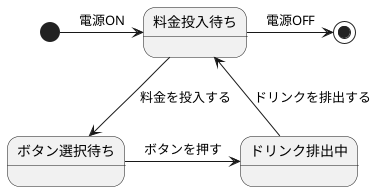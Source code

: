 @startuml 診察予約
' left to right direction
[*] --right-->料金投入待ち :電源ON
state 料金投入待ち{
}
state ボタン選択待ち{
}
state ドリンク排出中{
}
料金投入待ち  -down-> ボタン選択待ち :料金を投入する
ボタン選択待ち -right-> ドリンク排出中 :ボタンを押す
ドリンク排出中 -up-> 料金投入待ち :ドリンクを排出する
料金投入待ち --right--> [*] :電源OFF
@enduml
